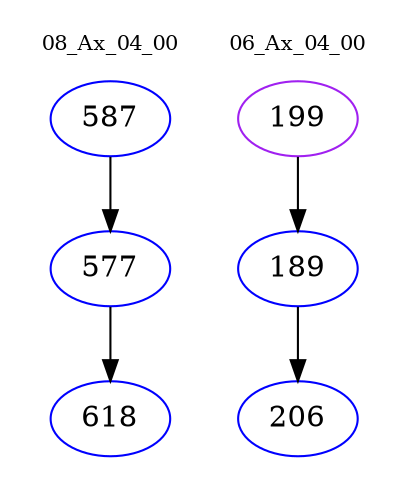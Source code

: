 digraph{
subgraph cluster_0 {
color = white
label = "08_Ax_04_00";
fontsize=10;
T0_587 [label="587", color="blue"]
T0_587 -> T0_577 [color="black"]
T0_577 [label="577", color="blue"]
T0_577 -> T0_618 [color="black"]
T0_618 [label="618", color="blue"]
}
subgraph cluster_1 {
color = white
label = "06_Ax_04_00";
fontsize=10;
T1_199 [label="199", color="purple"]
T1_199 -> T1_189 [color="black"]
T1_189 [label="189", color="blue"]
T1_189 -> T1_206 [color="black"]
T1_206 [label="206", color="blue"]
}
}
